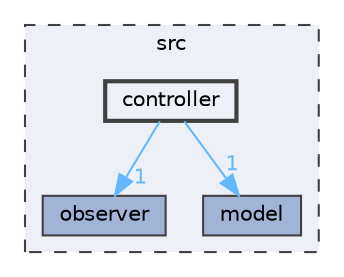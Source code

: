 digraph "src/controller"
{
 // LATEX_PDF_SIZE
  bgcolor="transparent";
  edge [fontname=Helvetica,fontsize=10,labelfontname=Helvetica,labelfontsize=10];
  node [fontname=Helvetica,fontsize=10,shape=box,height=0.2,width=0.4];
  compound=true
  subgraph clusterdir_68267d1309a1af8e8297ef4c3efbcdba {
    graph [ bgcolor="#edf0f7", pencolor="grey25", label="src", fontname=Helvetica,fontsize=10 style="filled,dashed", URL="dir_68267d1309a1af8e8297ef4c3efbcdba.html",tooltip=""]
  dir_5376cbbeba9836d2ab7d01399d5aa22a [label="observer", fillcolor="#a2b4d6", color="grey25", style="filled", URL="dir_5376cbbeba9836d2ab7d01399d5aa22a.html",tooltip=""];
  dir_5dd65160827af56e6353642206b80129 [label="model", fillcolor="#a2b4d6", color="grey25", style="filled", URL="dir_5dd65160827af56e6353642206b80129.html",tooltip=""];
  dir_41ef5d8a90b9cc03a02949a5c062e6f0 [label="controller", fillcolor="#edf0f7", color="grey25", style="filled,bold", URL="dir_41ef5d8a90b9cc03a02949a5c062e6f0.html",tooltip=""];
  }
  dir_41ef5d8a90b9cc03a02949a5c062e6f0->dir_5376cbbeba9836d2ab7d01399d5aa22a [headlabel="1", labeldistance=1.5 headhref="dir_000000_000003.html" href="dir_000000_000003.html" color="steelblue1" fontcolor="steelblue1"];
  dir_41ef5d8a90b9cc03a02949a5c062e6f0->dir_5dd65160827af56e6353642206b80129 [headlabel="1", labeldistance=1.5 headhref="dir_000000_000002.html" href="dir_000000_000002.html" color="steelblue1" fontcolor="steelblue1"];
}
